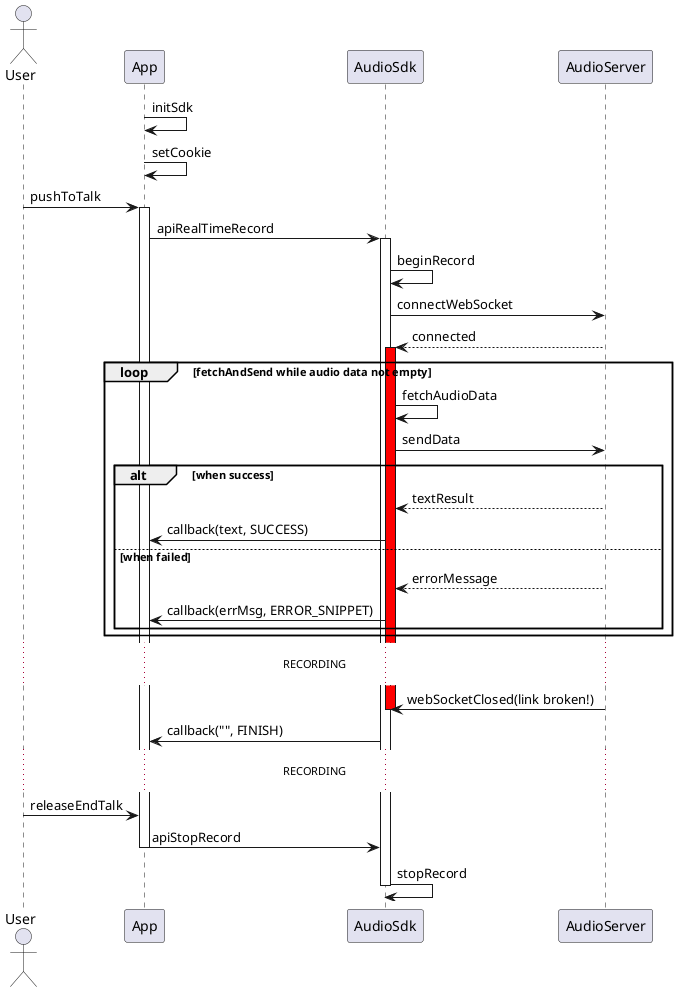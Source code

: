序列图： 录音中webSocket意外断开
问题：意外断开后没有重连，后续数据都没发出去

Red: data sending

@startuml
actor User
participant App
participant AudioSdk as Sdk
participant AudioServer as Server

App -> App: initSdk
App -> App: setCookie

User -> App: pushToTalk
activate App
App -> Sdk: apiRealTimeRecord

activate Sdk
Sdk -> Sdk: beginRecord
Sdk -> Server: connectWebSocket
Server --> Sdk: connected

activate Sdk #Red
loop fetchAndSend while audio data not empty
Sdk -> Sdk: fetchAudioData
Sdk -> Server: sendData
    alt when success
    Server --> Sdk: textResult
    Sdk -> App: callback(text, SUCCESS)
    else when failed
    Server --> Sdk: errorMessage
    Sdk -> App: callback(errMsg, ERROR_SNIPPET)
    end
end

... RECORDING ...
' 问题：webSocket意外断开没有retry连接，后续录音一直都没有发出去
Server -> Sdk: webSocketClosed(link broken!)
deactivate Sdk
'webSocket disconnect
Sdk -> App: callback("", FINISH)

... RECORDING ...
User -> App: releaseEndTalk
App -> Sdk: apiStopRecord
deactivate App
Sdk -> Sdk: stopRecord
deactivate Sdk

@enduml

